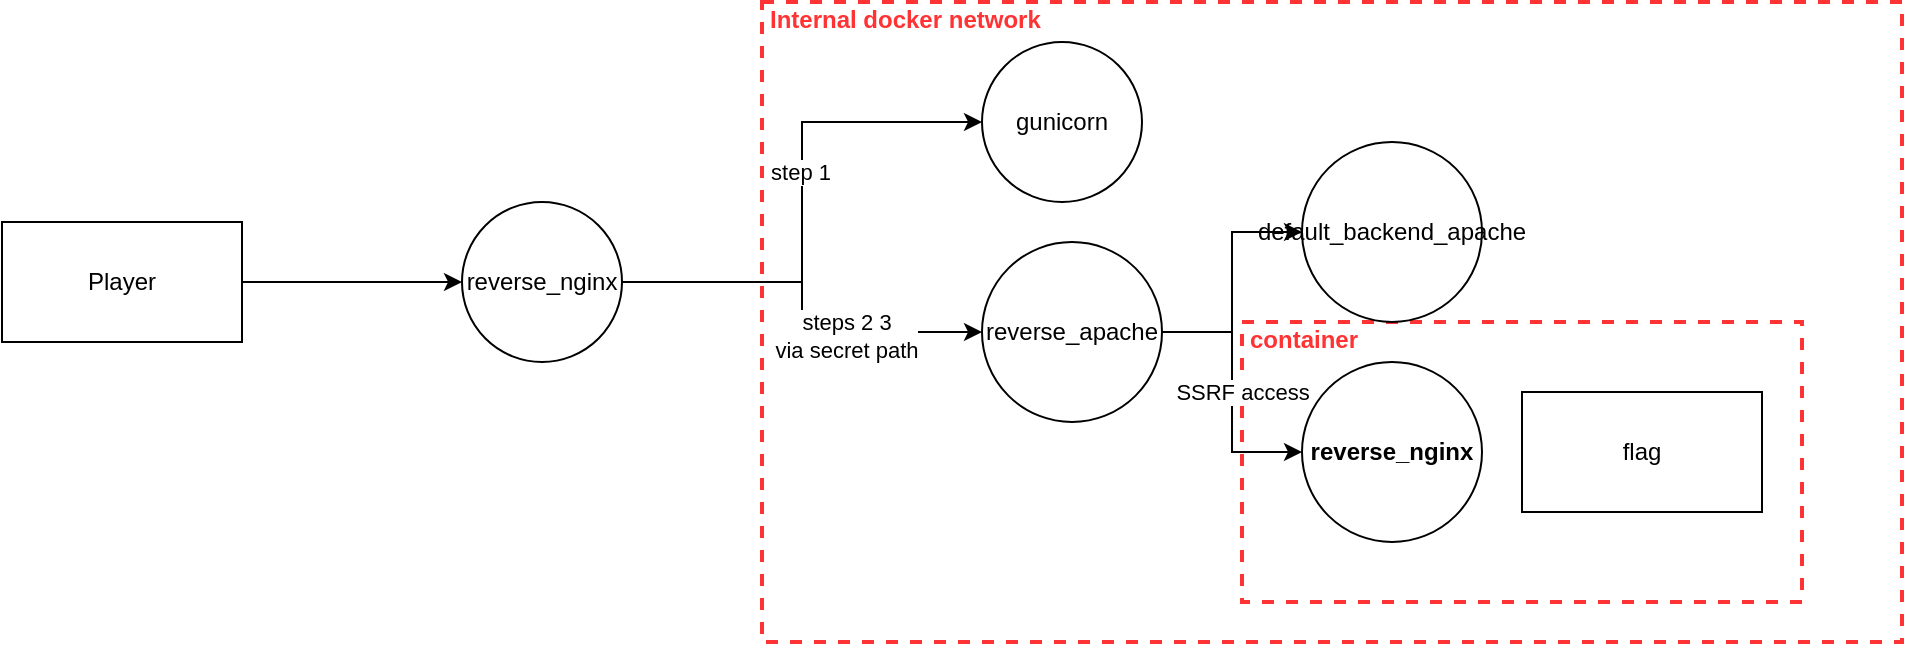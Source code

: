 <mxfile version="14.6.13" type="device"><diagram id="JZrjlRUMND87rW_6VpYU" name="Page-1"><mxGraphModel dx="786" dy="499" grid="1" gridSize="10" guides="1" tooltips="1" connect="1" arrows="1" fold="1" page="1" pageScale="1" pageWidth="850" pageHeight="1100" math="0" shadow="0"><root><mxCell id="0"/><mxCell id="1" parent="0"/><mxCell id="OM_2Y2W6utiCVqzHMq6b-16" value="container" style="html=1;fontColor=#FF3333;fontStyle=1;align=left;verticalAlign=top;spacing=0;labelBorderColor=none;fillColor=none;dashed=1;strokeWidth=2;strokeColor=#FF3333;spacingLeft=4;spacingTop=-3;" vertex="1" parent="1"><mxGeometry x="700" y="320" width="280" height="140" as="geometry"/></mxCell><mxCell id="OM_2Y2W6utiCVqzHMq6b-3" value="Internal docker network" style="html=1;fontColor=#FF3333;fontStyle=1;align=left;verticalAlign=top;spacing=0;labelBorderColor=none;fillColor=none;dashed=1;strokeWidth=2;strokeColor=#FF3333;spacingLeft=4;spacingTop=-3;" vertex="1" parent="1"><mxGeometry x="460" y="160" width="570" height="320" as="geometry"/></mxCell><mxCell id="OM_2Y2W6utiCVqzHMq6b-4" style="edgeStyle=orthogonalEdgeStyle;rounded=0;orthogonalLoop=1;jettySize=auto;html=1;entryX=0;entryY=0.5;entryDx=0;entryDy=0;" edge="1" parent="1" source="OM_2Y2W6utiCVqzHMq6b-1" target="OM_2Y2W6utiCVqzHMq6b-2"><mxGeometry relative="1" as="geometry"/></mxCell><mxCell id="OM_2Y2W6utiCVqzHMq6b-1" value="Player" style="rounded=0;whiteSpace=wrap;html=1;" vertex="1" parent="1"><mxGeometry x="80" y="270" width="120" height="60" as="geometry"/></mxCell><mxCell id="OM_2Y2W6utiCVqzHMq6b-6" style="edgeStyle=orthogonalEdgeStyle;rounded=0;orthogonalLoop=1;jettySize=auto;html=1;exitX=1;exitY=0.5;exitDx=0;exitDy=0;entryX=0;entryY=0.5;entryDx=0;entryDy=0;" edge="1" parent="1" source="OM_2Y2W6utiCVqzHMq6b-2" target="OM_2Y2W6utiCVqzHMq6b-5"><mxGeometry relative="1" as="geometry"/></mxCell><mxCell id="OM_2Y2W6utiCVqzHMq6b-7" value="step 1" style="edgeLabel;html=1;align=center;verticalAlign=middle;resizable=0;points=[];" vertex="1" connectable="0" parent="OM_2Y2W6utiCVqzHMq6b-6"><mxGeometry x="0.115" y="1" relative="1" as="geometry"><mxPoint as="offset"/></mxGeometry></mxCell><mxCell id="OM_2Y2W6utiCVqzHMq6b-11" style="edgeStyle=orthogonalEdgeStyle;rounded=0;orthogonalLoop=1;jettySize=auto;html=1;entryX=0;entryY=0.5;entryDx=0;entryDy=0;" edge="1" parent="1" source="OM_2Y2W6utiCVqzHMq6b-2" target="OM_2Y2W6utiCVqzHMq6b-8"><mxGeometry relative="1" as="geometry"/></mxCell><mxCell id="OM_2Y2W6utiCVqzHMq6b-12" value="steps 2 3&lt;br&gt;via secret path" style="edgeLabel;html=1;align=center;verticalAlign=middle;resizable=0;points=[];" vertex="1" connectable="0" parent="OM_2Y2W6utiCVqzHMq6b-11"><mxGeometry x="0.33" y="-2" relative="1" as="geometry"><mxPoint as="offset"/></mxGeometry></mxCell><mxCell id="OM_2Y2W6utiCVqzHMq6b-2" value="reverse_nginx" style="ellipse;whiteSpace=wrap;html=1;aspect=fixed;" vertex="1" parent="1"><mxGeometry x="310" y="260" width="80" height="80" as="geometry"/></mxCell><mxCell id="OM_2Y2W6utiCVqzHMq6b-5" value="gunicorn" style="ellipse;whiteSpace=wrap;html=1;aspect=fixed;" vertex="1" parent="1"><mxGeometry x="570" y="180" width="80" height="80" as="geometry"/></mxCell><mxCell id="OM_2Y2W6utiCVqzHMq6b-10" style="edgeStyle=orthogonalEdgeStyle;rounded=0;orthogonalLoop=1;jettySize=auto;html=1;exitX=1;exitY=0.5;exitDx=0;exitDy=0;entryX=0;entryY=0.5;entryDx=0;entryDy=0;" edge="1" parent="1" source="OM_2Y2W6utiCVqzHMq6b-8" target="OM_2Y2W6utiCVqzHMq6b-9"><mxGeometry relative="1" as="geometry"/></mxCell><mxCell id="OM_2Y2W6utiCVqzHMq6b-14" style="edgeStyle=orthogonalEdgeStyle;rounded=0;orthogonalLoop=1;jettySize=auto;html=1;exitX=1;exitY=0.5;exitDx=0;exitDy=0;entryX=0;entryY=0.5;entryDx=0;entryDy=0;" edge="1" parent="1" source="OM_2Y2W6utiCVqzHMq6b-8" target="OM_2Y2W6utiCVqzHMq6b-13"><mxGeometry relative="1" as="geometry"/></mxCell><mxCell id="OM_2Y2W6utiCVqzHMq6b-17" value="SSRF access" style="edgeLabel;html=1;align=center;verticalAlign=middle;resizable=0;points=[];" vertex="1" connectable="0" parent="OM_2Y2W6utiCVqzHMq6b-14"><mxGeometry x="-0.246" relative="1" as="geometry"><mxPoint x="5" y="16" as="offset"/></mxGeometry></mxCell><mxCell id="OM_2Y2W6utiCVqzHMq6b-8" value="reverse_apache" style="ellipse;whiteSpace=wrap;html=1;aspect=fixed;" vertex="1" parent="1"><mxGeometry x="570" y="280" width="90" height="90" as="geometry"/></mxCell><mxCell id="OM_2Y2W6utiCVqzHMq6b-9" value="default_backend_apache" style="ellipse;whiteSpace=wrap;html=1;aspect=fixed;" vertex="1" parent="1"><mxGeometry x="730" y="230" width="90" height="90" as="geometry"/></mxCell><mxCell id="OM_2Y2W6utiCVqzHMq6b-13" value="reverse_nginx" style="ellipse;whiteSpace=wrap;html=1;aspect=fixed;fontStyle=1" vertex="1" parent="1"><mxGeometry x="730" y="340" width="90" height="90" as="geometry"/></mxCell><mxCell id="OM_2Y2W6utiCVqzHMq6b-15" value="flag" style="rounded=0;whiteSpace=wrap;html=1;" vertex="1" parent="1"><mxGeometry x="840" y="355" width="120" height="60" as="geometry"/></mxCell></root></mxGraphModel></diagram></mxfile>